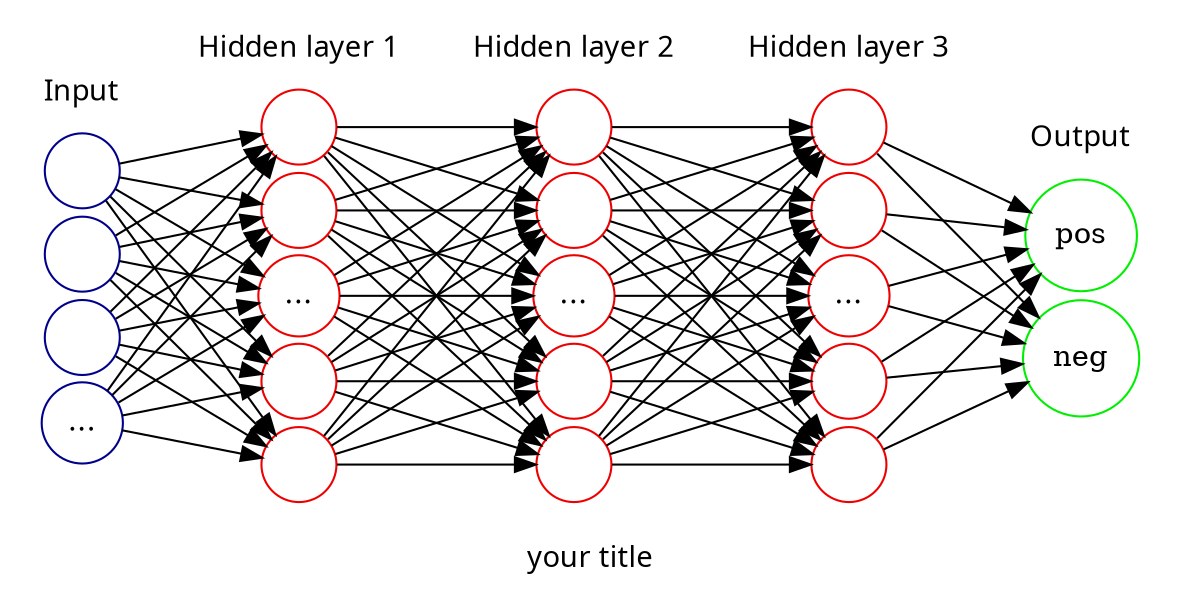 digraph G 

{ 
rankdir=LR splines=line nodesep=.05; 
label="your title"; fontname="HeiTi";
dpi=250;

node [label=""]; 

subgraph cluster_0 { 
color=white; label = "Input"; 
node [style=solid,color=blue4, shape=circle] x1 x2 x3 x4[label="..."];
} 

subgraph cluster_1 { 
color=white; label = "Hidden layer 1";
node [style=solid,color=red2, shape=circle] a12 a22 a32 a42 a52[label="..."];
} 

subgraph cluster_2 { 
color=white; label = "Hidden layer 2";
node [style=solid,color=red2, shape=circle] a13 a23 a33 a43 a53[label="..."]; 
} 

subgraph cluster_3 { 
color=white; label = "Hidden layer 3"; 
node [style=solid,color=red2, shape=circle] a14 a24 a34 a44 a54[label="..."]; 
} 

subgraph cluster_4 { 
color=white;  label="Output"; 
node [style=solid,color=green2, shape=circle] O1[label="pos"] O2 [label="neg"];} 

x1 -> a12 x1 -> a22 x1 -> a32 x1 -> a42 x1 -> a52 
x2 -> a12 x2 -> a22 x2 -> a32 x2 -> a42 x2 -> a52 
x3 -> a12 x3 -> a22 x3 -> a32 x3 -> a42 x3 -> a52
x4 -> a12 x4 -> a22 x4 -> a32 x4 -> a42 x4 -> a52

a12 -> a13 a12 -> a23 a12 -> a33 a12 -> a43 a12 -> a53
a22 -> a13 a22 -> a23 a22 -> a33 a22 -> a43 a22 -> a53
a32 -> a13 a32 -> a23 a32 -> a33 a32 -> a43 a32 -> a53
a42 -> a13 a42 -> a23 a42 -> a33 a42 -> a43 a42 -> a53
a52 -> a13 a52 -> a23 a52 -> a33 a52 -> a43 a52 -> a53

a13 -> a14 a13 -> a24 a13 -> a34 a13 -> a44 a13 -> a54
a23 -> a14 a23 -> a24 a23 -> a34 a23 -> a44 a23 -> a54
a33 -> a14 a33 -> a24 a33 -> a34 a33 -> a44 a33 -> a54
a43 -> a14 a43 -> a24 a43 -> a34 a43 -> a44 a43 -> a54
a53 -> a14 a53 -> a24 a53 -> a34 a53 -> a44 a53 -> a54

a14 -> O1 a14 -> O2
a24 -> O1 a24 -> O2 
a34 -> O1 a34 -> O2 
a44 -> O1 a44 -> O2
a54 -> O1 a54 -> O2 
}
